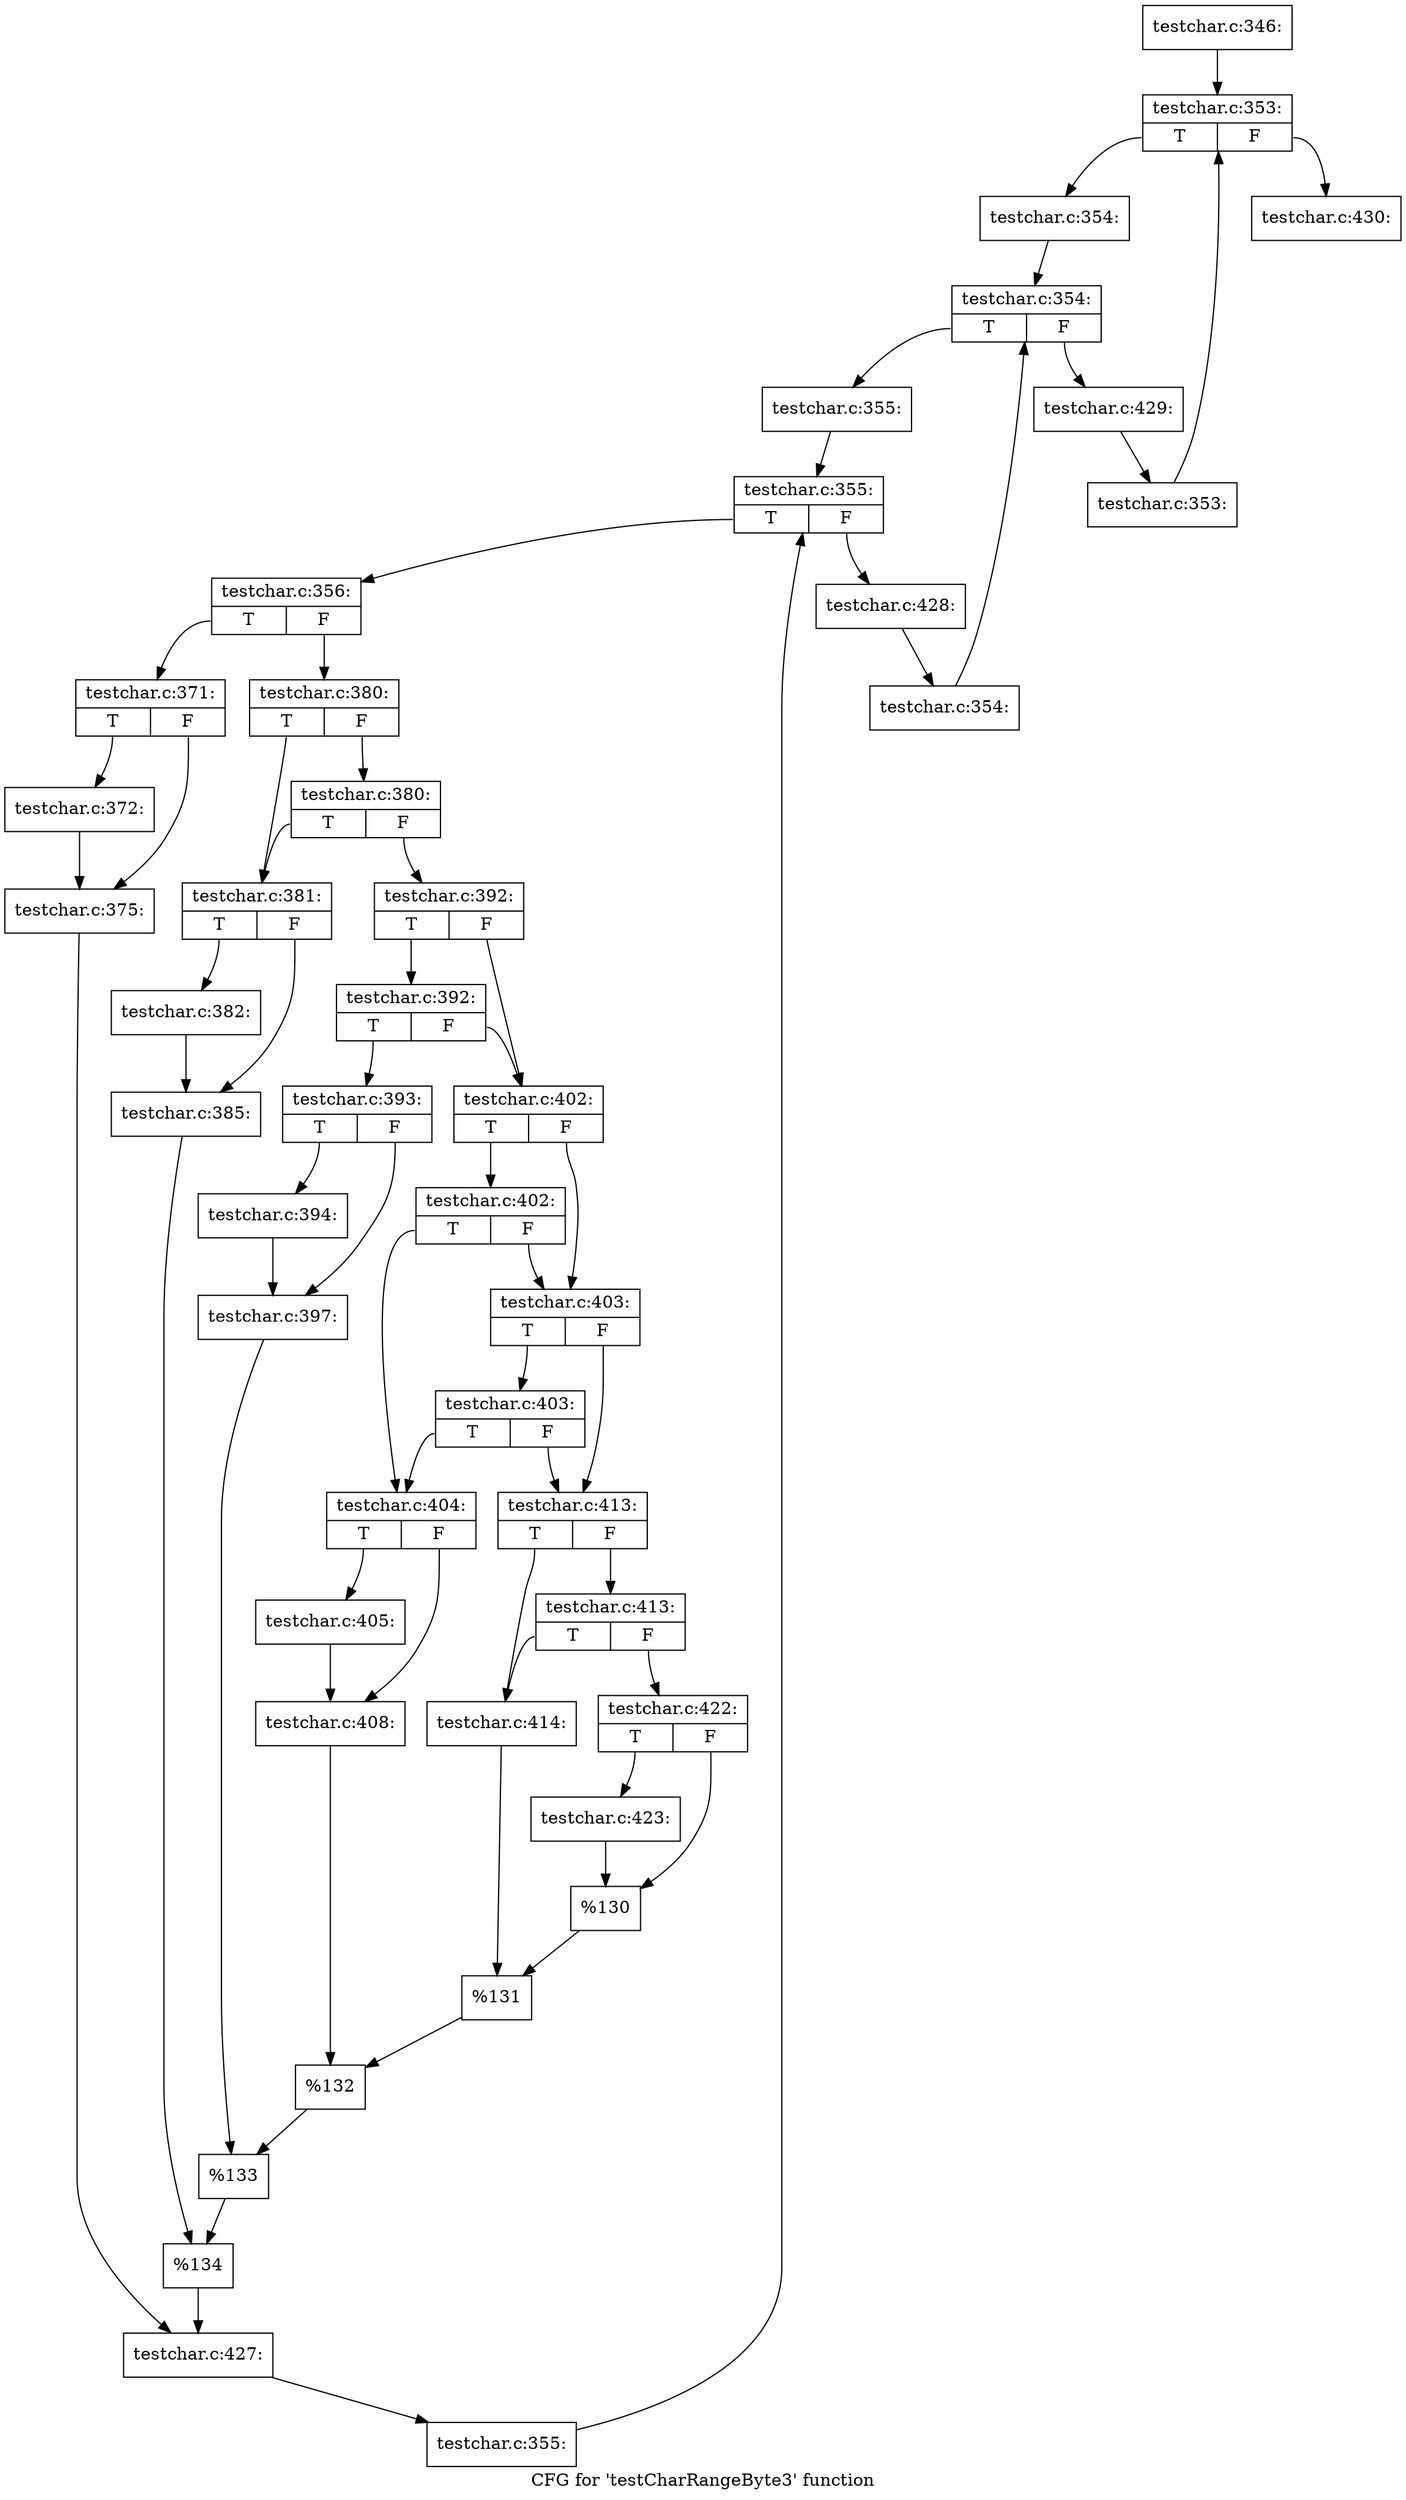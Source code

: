 digraph "CFG for 'testCharRangeByte3' function" {
	label="CFG for 'testCharRangeByte3' function";

	Node0x38f1da0 [shape=record,label="{testchar.c:346:}"];
	Node0x38f1da0 -> Node0x38ff7e0;
	Node0x38ff7e0 [shape=record,label="{testchar.c:353:|{<s0>T|<s1>F}}"];
	Node0x38ff7e0:s0 -> Node0x38ffac0;
	Node0x38ff7e0:s1 -> Node0x38ff010;
	Node0x38ffac0 [shape=record,label="{testchar.c:354:}"];
	Node0x38ffac0 -> Node0x38ffeb0;
	Node0x38ffeb0 [shape=record,label="{testchar.c:354:|{<s0>T|<s1>F}}"];
	Node0x38ffeb0:s0 -> Node0x3900130;
	Node0x38ffeb0:s1 -> Node0x38ffd90;
	Node0x3900130 [shape=record,label="{testchar.c:355:}"];
	Node0x3900130 -> Node0x3900520;
	Node0x3900520 [shape=record,label="{testchar.c:355:|{<s0>T|<s1>F}}"];
	Node0x3900520:s0 -> Node0x39007a0;
	Node0x3900520:s1 -> Node0x3900400;
	Node0x39007a0 [shape=record,label="{testchar.c:356:|{<s0>T|<s1>F}}"];
	Node0x39007a0:s0 -> Node0x3902610;
	Node0x39007a0:s1 -> Node0x39026b0;
	Node0x3902610 [shape=record,label="{testchar.c:371:|{<s0>T|<s1>F}}"];
	Node0x3902610:s0 -> Node0x3902bc0;
	Node0x3902610:s1 -> Node0x3902c10;
	Node0x3902bc0 [shape=record,label="{testchar.c:372:}"];
	Node0x3902bc0 -> Node0x3902c10;
	Node0x3902c10 [shape=record,label="{testchar.c:375:}"];
	Node0x3902c10 -> Node0x3902660;
	Node0x39026b0 [shape=record,label="{testchar.c:380:|{<s0>T|<s1>F}}"];
	Node0x39026b0:s0 -> Node0x3903b50;
	Node0x39026b0:s1 -> Node0x3903c40;
	Node0x3903c40 [shape=record,label="{testchar.c:380:|{<s0>T|<s1>F}}"];
	Node0x3903c40:s0 -> Node0x3903b50;
	Node0x3903c40:s1 -> Node0x3903bf0;
	Node0x3903b50 [shape=record,label="{testchar.c:381:|{<s0>T|<s1>F}}"];
	Node0x3903b50:s0 -> Node0x3904450;
	Node0x3903b50:s1 -> Node0x39044a0;
	Node0x3904450 [shape=record,label="{testchar.c:382:}"];
	Node0x3904450 -> Node0x39044a0;
	Node0x39044a0 [shape=record,label="{testchar.c:385:}"];
	Node0x39044a0 -> Node0x3903ba0;
	Node0x3903bf0 [shape=record,label="{testchar.c:392:|{<s0>T|<s1>F}}"];
	Node0x3903bf0:s0 -> Node0x39051a0;
	Node0x3903bf0:s1 -> Node0x3905150;
	Node0x39051a0 [shape=record,label="{testchar.c:392:|{<s0>T|<s1>F}}"];
	Node0x39051a0:s0 -> Node0x39050b0;
	Node0x39051a0:s1 -> Node0x3905150;
	Node0x39050b0 [shape=record,label="{testchar.c:393:|{<s0>T|<s1>F}}"];
	Node0x39050b0:s0 -> Node0x39059f0;
	Node0x39050b0:s1 -> Node0x3905a40;
	Node0x39059f0 [shape=record,label="{testchar.c:394:}"];
	Node0x39059f0 -> Node0x3905a40;
	Node0x3905a40 [shape=record,label="{testchar.c:397:}"];
	Node0x3905a40 -> Node0x3905100;
	Node0x3905150 [shape=record,label="{testchar.c:402:|{<s0>T|<s1>F}}"];
	Node0x3905150:s0 -> Node0x3906320;
	Node0x3905150:s1 -> Node0x39062a0;
	Node0x3906320 [shape=record,label="{testchar.c:402:|{<s0>T|<s1>F}}"];
	Node0x3906320:s0 -> Node0x39061b0;
	Node0x3906320:s1 -> Node0x39062a0;
	Node0x39062a0 [shape=record,label="{testchar.c:403:|{<s0>T|<s1>F}}"];
	Node0x39062a0:s0 -> Node0x3906880;
	Node0x39062a0:s1 -> Node0x3906250;
	Node0x3906880 [shape=record,label="{testchar.c:403:|{<s0>T|<s1>F}}"];
	Node0x3906880:s0 -> Node0x39061b0;
	Node0x3906880:s1 -> Node0x3906250;
	Node0x39061b0 [shape=record,label="{testchar.c:404:|{<s0>T|<s1>F}}"];
	Node0x39061b0:s0 -> Node0x3906e90;
	Node0x39061b0:s1 -> Node0x3906ee0;
	Node0x3906e90 [shape=record,label="{testchar.c:405:}"];
	Node0x3906e90 -> Node0x3906ee0;
	Node0x3906ee0 [shape=record,label="{testchar.c:408:}"];
	Node0x3906ee0 -> Node0x3906200;
	Node0x3906250 [shape=record,label="{testchar.c:413:|{<s0>T|<s1>F}}"];
	Node0x3906250:s0 -> Node0x39078a0;
	Node0x3906250:s1 -> Node0x3907990;
	Node0x3907990 [shape=record,label="{testchar.c:413:|{<s0>T|<s1>F}}"];
	Node0x3907990:s0 -> Node0x39078a0;
	Node0x3907990:s1 -> Node0x3907940;
	Node0x39078a0 [shape=record,label="{testchar.c:414:}"];
	Node0x39078a0 -> Node0x39078f0;
	Node0x3907940 [shape=record,label="{testchar.c:422:|{<s0>T|<s1>F}}"];
	Node0x3907940:s0 -> Node0x3908500;
	Node0x3907940:s1 -> Node0x3908550;
	Node0x3908500 [shape=record,label="{testchar.c:423:}"];
	Node0x3908500 -> Node0x3908550;
	Node0x3908550 [shape=record,label="{%130}"];
	Node0x3908550 -> Node0x39078f0;
	Node0x39078f0 [shape=record,label="{%131}"];
	Node0x39078f0 -> Node0x3906200;
	Node0x3906200 [shape=record,label="{%132}"];
	Node0x3906200 -> Node0x3905100;
	Node0x3905100 [shape=record,label="{%133}"];
	Node0x3905100 -> Node0x3903ba0;
	Node0x3903ba0 [shape=record,label="{%134}"];
	Node0x3903ba0 -> Node0x3902660;
	Node0x3902660 [shape=record,label="{testchar.c:427:}"];
	Node0x3902660 -> Node0x3900710;
	Node0x3900710 [shape=record,label="{testchar.c:355:}"];
	Node0x3900710 -> Node0x3900520;
	Node0x3900400 [shape=record,label="{testchar.c:428:}"];
	Node0x3900400 -> Node0x39000a0;
	Node0x39000a0 [shape=record,label="{testchar.c:354:}"];
	Node0x39000a0 -> Node0x38ffeb0;
	Node0x38ffd90 [shape=record,label="{testchar.c:429:}"];
	Node0x38ffd90 -> Node0x38ffa30;
	Node0x38ffa30 [shape=record,label="{testchar.c:353:}"];
	Node0x38ffa30 -> Node0x38ff7e0;
	Node0x38ff010 [shape=record,label="{testchar.c:430:}"];
}
